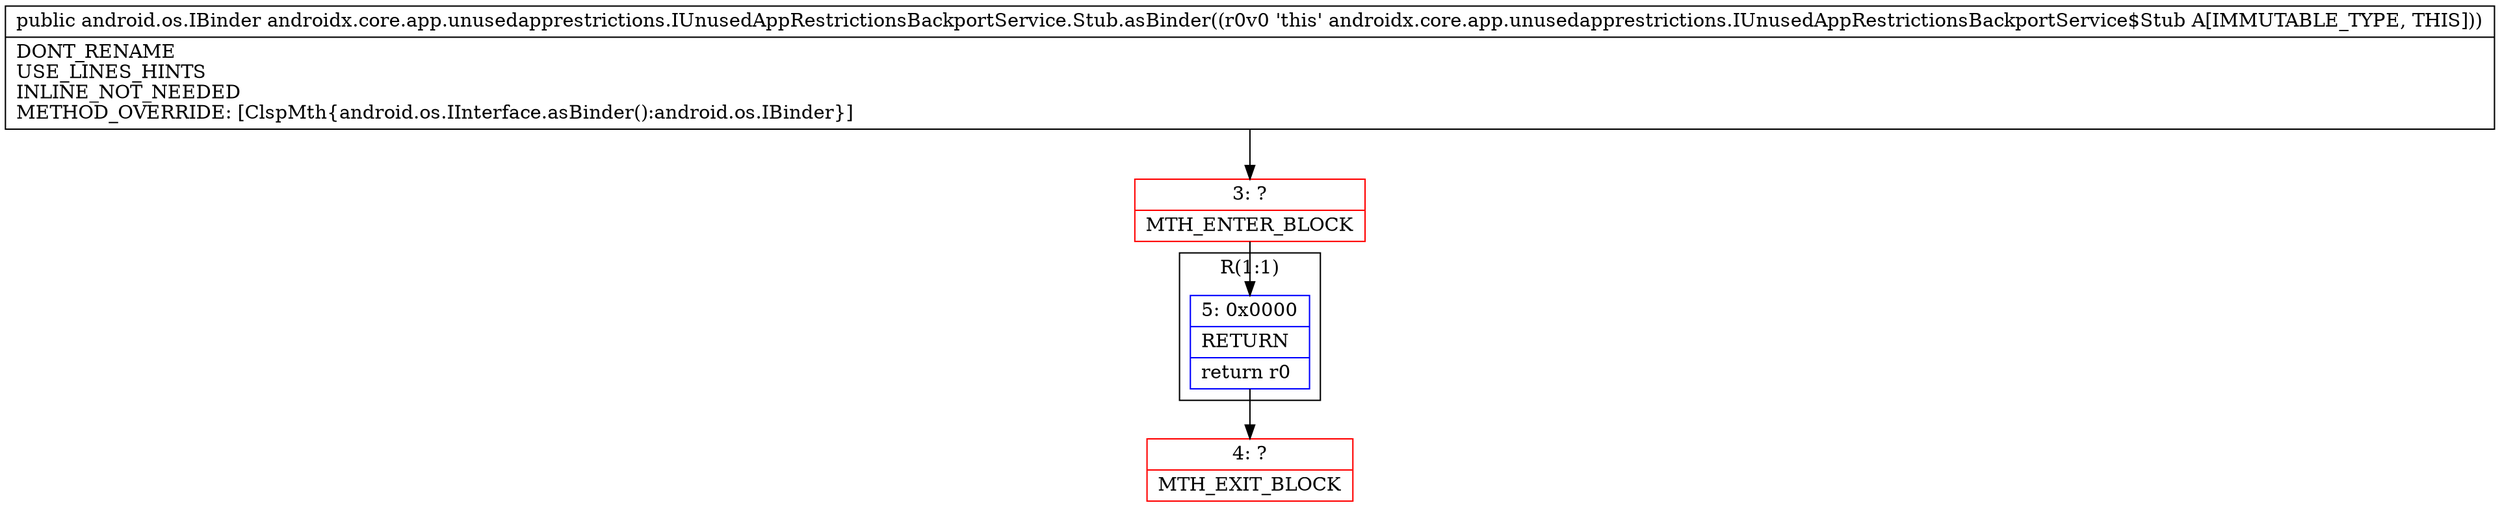 digraph "CFG forandroidx.core.app.unusedapprestrictions.IUnusedAppRestrictionsBackportService.Stub.asBinder()Landroid\/os\/IBinder;" {
subgraph cluster_Region_1965969123 {
label = "R(1:1)";
node [shape=record,color=blue];
Node_5 [shape=record,label="{5\:\ 0x0000|RETURN\l|return r0\l}"];
}
Node_3 [shape=record,color=red,label="{3\:\ ?|MTH_ENTER_BLOCK\l}"];
Node_4 [shape=record,color=red,label="{4\:\ ?|MTH_EXIT_BLOCK\l}"];
MethodNode[shape=record,label="{public android.os.IBinder androidx.core.app.unusedapprestrictions.IUnusedAppRestrictionsBackportService.Stub.asBinder((r0v0 'this' androidx.core.app.unusedapprestrictions.IUnusedAppRestrictionsBackportService$Stub A[IMMUTABLE_TYPE, THIS]))  | DONT_RENAME\lUSE_LINES_HINTS\lINLINE_NOT_NEEDED\lMETHOD_OVERRIDE: [ClspMth\{android.os.IInterface.asBinder():android.os.IBinder\}]\l}"];
MethodNode -> Node_3;Node_5 -> Node_4;
Node_3 -> Node_5;
}

